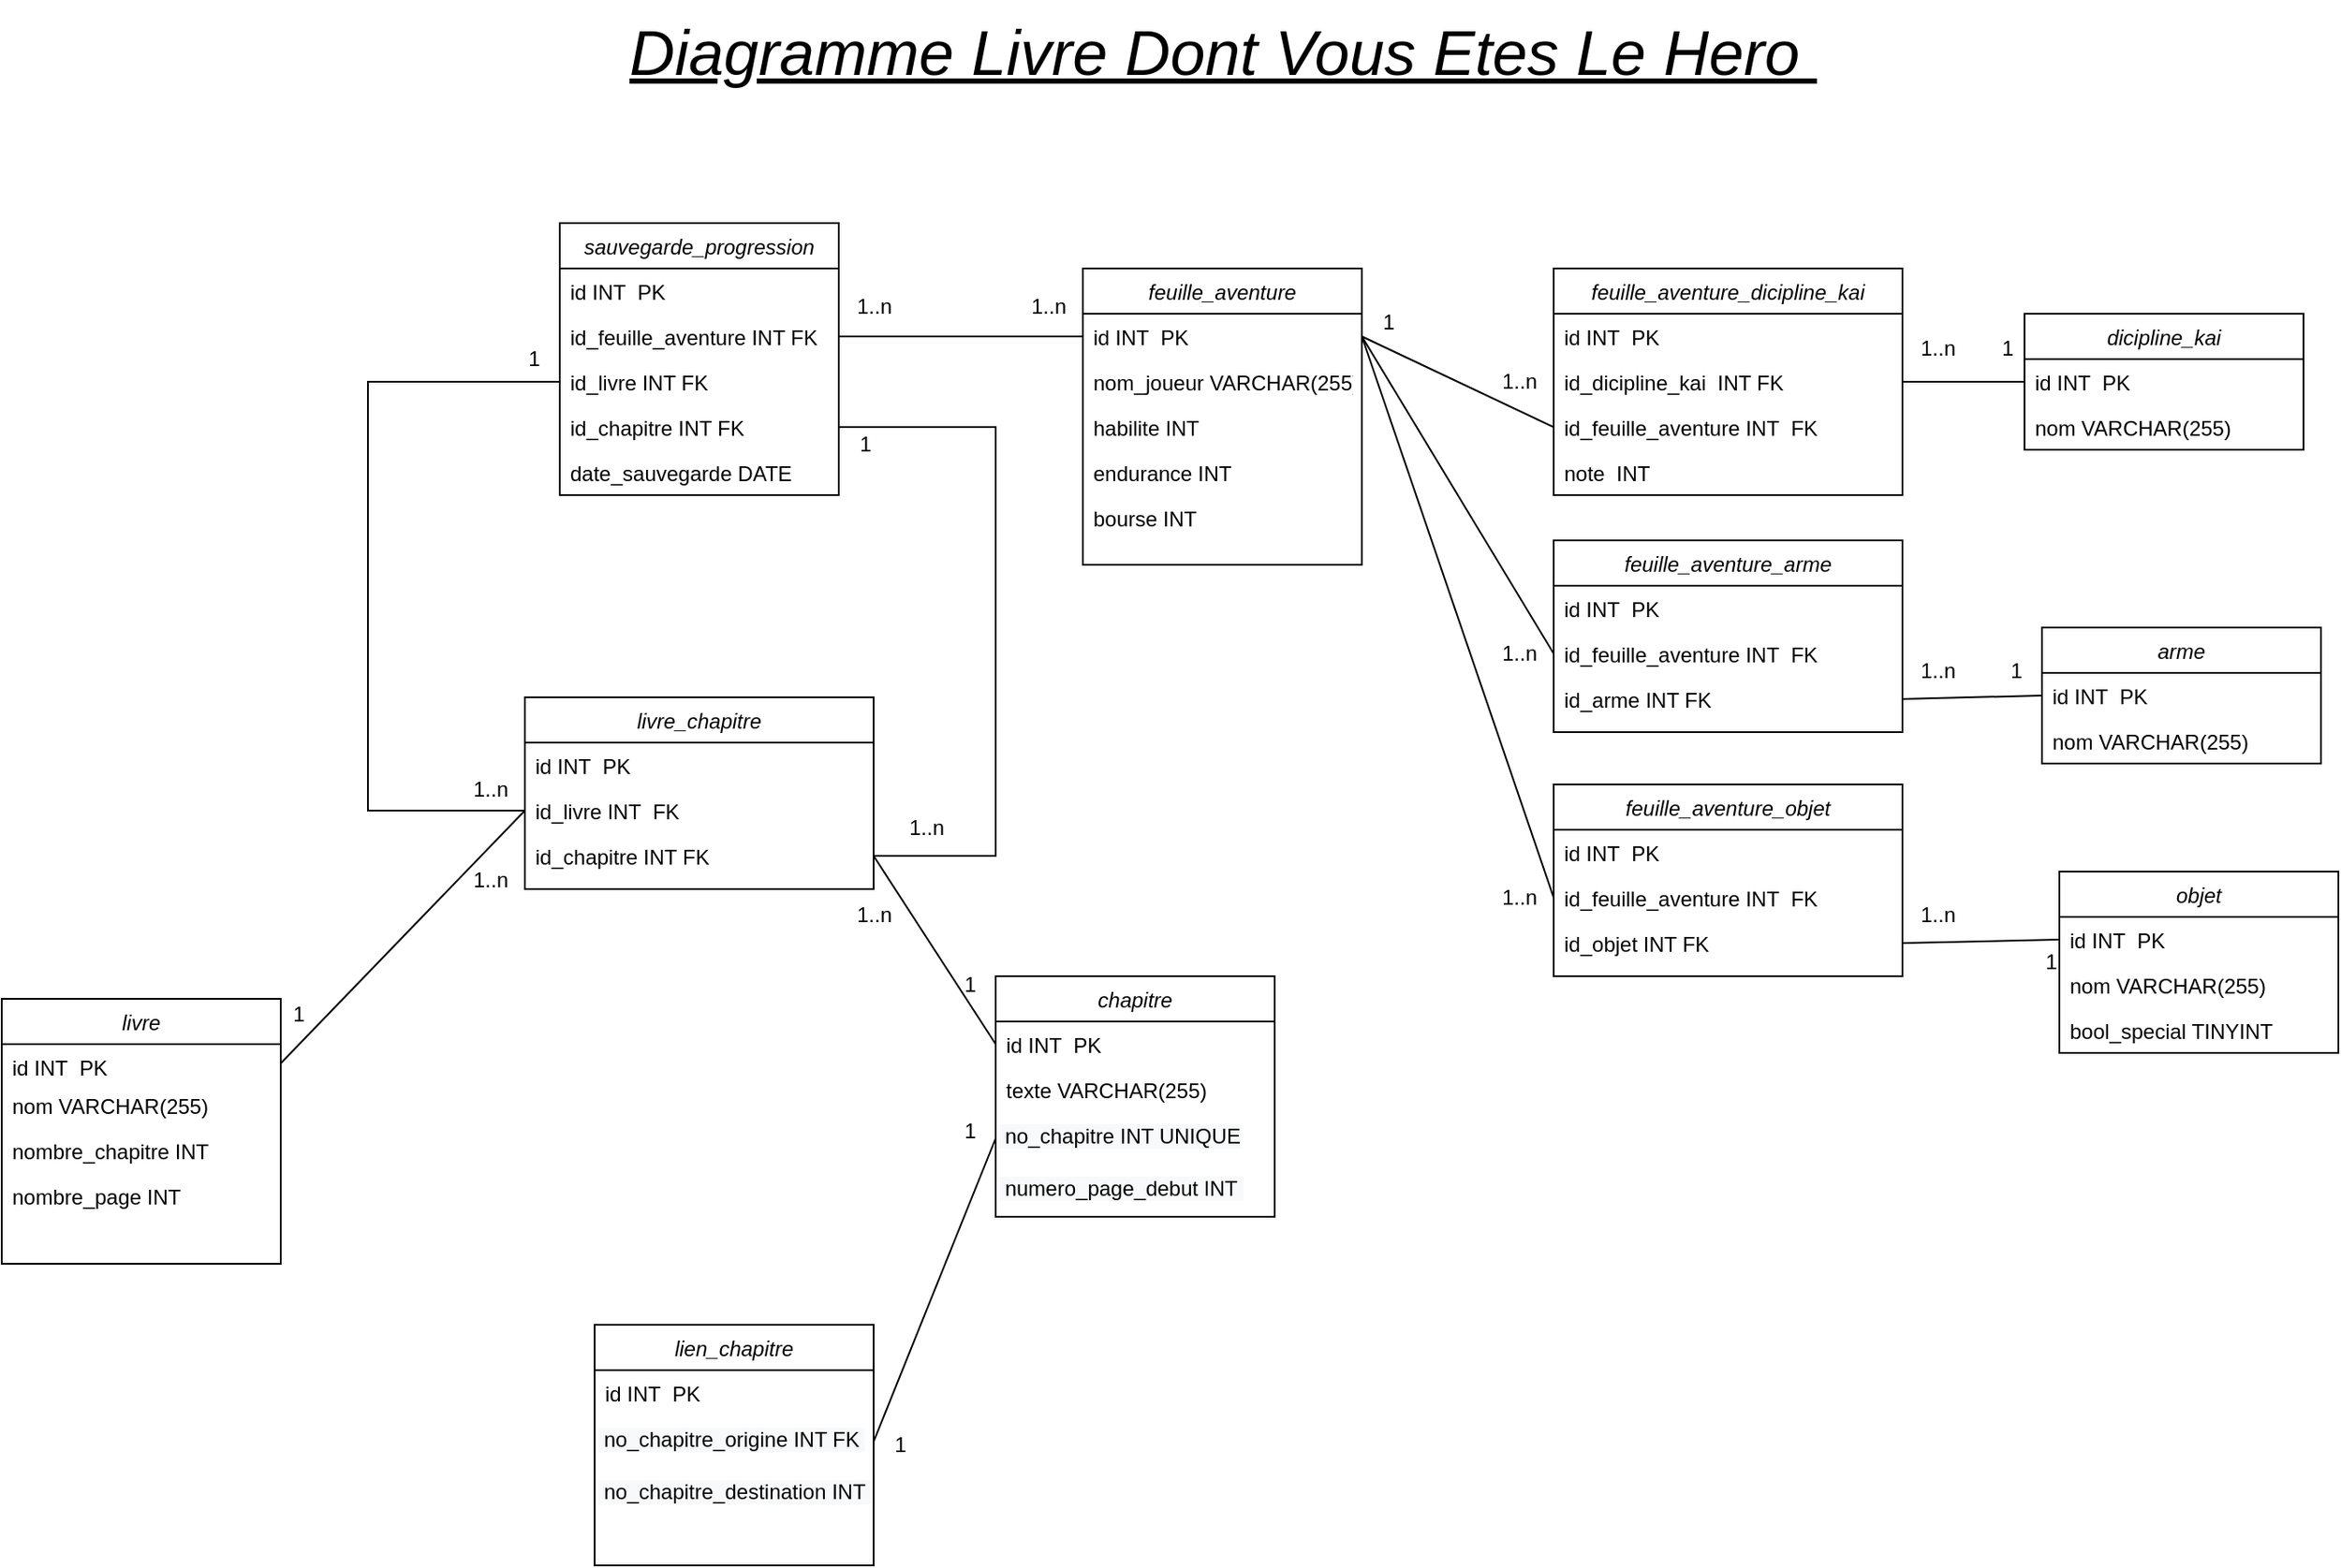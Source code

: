 <mxfile version="20.2.3" type="device"><diagram id="C5RBs43oDa-KdzZeNtuy" name="Page-1"><mxGraphModel dx="2247" dy="712" grid="1" gridSize="10" guides="1" tooltips="1" connect="1" arrows="1" fold="1" page="1" pageScale="1" pageWidth="827" pageHeight="1169" math="0" shadow="0"><root><mxCell id="WIyWlLk6GJQsqaUBKTNV-0"/><mxCell id="WIyWlLk6GJQsqaUBKTNV-1" parent="WIyWlLk6GJQsqaUBKTNV-0"/><mxCell id="zkfFHV4jXpPFQw0GAbJ--0" value="livre" style="swimlane;fontStyle=2;align=center;verticalAlign=top;childLayout=stackLayout;horizontal=1;startSize=26;horizontalStack=0;resizeParent=1;resizeLast=0;collapsible=1;marginBottom=0;rounded=0;shadow=0;strokeWidth=1;" parent="WIyWlLk6GJQsqaUBKTNV-1" vertex="1"><mxGeometry x="-610" y="713" width="160" height="152" as="geometry"><mxRectangle x="230" y="140" width="160" height="26" as="alternateBounds"/></mxGeometry></mxCell><mxCell id="ja8n_a0_8GGIzuxEmzxF-15" value="id INT  PK " style="text;align=left;verticalAlign=top;spacingLeft=4;spacingRight=4;overflow=hidden;rotatable=0;points=[[0,0.5],[1,0.5]];portConstraint=eastwest;" parent="zkfFHV4jXpPFQw0GAbJ--0" vertex="1"><mxGeometry y="26" width="160" height="22" as="geometry"/></mxCell><mxCell id="ja8n_a0_8GGIzuxEmzxF-9" value="nom VARCHAR(255)" style="text;align=left;verticalAlign=top;spacingLeft=4;spacingRight=4;overflow=hidden;rotatable=0;points=[[0,0.5],[1,0.5]];portConstraint=eastwest;" parent="zkfFHV4jXpPFQw0GAbJ--0" vertex="1"><mxGeometry y="48" width="160" height="26" as="geometry"/></mxCell><mxCell id="ja8n_a0_8GGIzuxEmzxF-13" value="nombre_chapitre INT" style="text;align=left;verticalAlign=top;spacingLeft=4;spacingRight=4;overflow=hidden;rotatable=0;points=[[0,0.5],[1,0.5]];portConstraint=eastwest;" parent="zkfFHV4jXpPFQw0GAbJ--0" vertex="1"><mxGeometry y="74" width="160" height="26" as="geometry"/></mxCell><mxCell id="YFA4dCQf4N8NySnR1VnG-28" value="nombre_page INT" style="text;align=left;verticalAlign=top;spacingLeft=4;spacingRight=4;overflow=hidden;rotatable=0;points=[[0,0.5],[1,0.5]];portConstraint=eastwest;" parent="zkfFHV4jXpPFQw0GAbJ--0" vertex="1"><mxGeometry y="100" width="160" height="26" as="geometry"/></mxCell><mxCell id="zkfFHV4jXpPFQw0GAbJ--6" value="feuille_aventure" style="swimlane;fontStyle=2;align=center;verticalAlign=top;childLayout=stackLayout;horizontal=1;startSize=26;horizontalStack=0;resizeParent=1;resizeLast=0;collapsible=1;marginBottom=0;rounded=0;shadow=0;strokeWidth=1;" parent="WIyWlLk6GJQsqaUBKTNV-1" vertex="1"><mxGeometry x="10" y="294" width="160" height="170" as="geometry"><mxRectangle x="130" y="380" width="160" height="26" as="alternateBounds"/></mxGeometry></mxCell><mxCell id="ja8n_a0_8GGIzuxEmzxF-17" value="id INT  PK " style="text;align=left;verticalAlign=top;spacingLeft=4;spacingRight=4;overflow=hidden;rotatable=0;points=[[0,0.5],[1,0.5]];portConstraint=eastwest;" parent="zkfFHV4jXpPFQw0GAbJ--6" vertex="1"><mxGeometry y="26" width="160" height="26" as="geometry"/></mxCell><mxCell id="ja8n_a0_8GGIzuxEmzxF-14" value="nom_joueur VARCHAR(255)" style="text;align=left;verticalAlign=top;spacingLeft=4;spacingRight=4;overflow=hidden;rotatable=0;points=[[0,0.5],[1,0.5]];portConstraint=eastwest;" parent="zkfFHV4jXpPFQw0GAbJ--6" vertex="1"><mxGeometry y="52" width="160" height="26" as="geometry"/></mxCell><mxCell id="YFA4dCQf4N8NySnR1VnG-3" value="habilite INT" style="text;align=left;verticalAlign=top;spacingLeft=4;spacingRight=4;overflow=hidden;rotatable=0;points=[[0,0.5],[1,0.5]];portConstraint=eastwest;" parent="zkfFHV4jXpPFQw0GAbJ--6" vertex="1"><mxGeometry y="78" width="160" height="26" as="geometry"/></mxCell><mxCell id="YFA4dCQf4N8NySnR1VnG-4" value="endurance INT" style="text;align=left;verticalAlign=top;spacingLeft=4;spacingRight=4;overflow=hidden;rotatable=0;points=[[0,0.5],[1,0.5]];portConstraint=eastwest;" parent="zkfFHV4jXpPFQw0GAbJ--6" vertex="1"><mxGeometry y="104" width="160" height="26" as="geometry"/></mxCell><mxCell id="YFA4dCQf4N8NySnR1VnG-2" value="bourse INT" style="text;align=left;verticalAlign=top;spacingLeft=4;spacingRight=4;overflow=hidden;rotatable=0;points=[[0,0.5],[1,0.5]];portConstraint=eastwest;" parent="zkfFHV4jXpPFQw0GAbJ--6" vertex="1"><mxGeometry y="130" width="160" height="26" as="geometry"/></mxCell><mxCell id="zkfFHV4jXpPFQw0GAbJ--13" value="dicipline_kai" style="swimlane;fontStyle=2;align=center;verticalAlign=top;childLayout=stackLayout;horizontal=1;startSize=26;horizontalStack=0;resizeParent=1;resizeLast=0;collapsible=1;marginBottom=0;rounded=0;shadow=0;strokeWidth=1;" parent="WIyWlLk6GJQsqaUBKTNV-1" vertex="1"><mxGeometry x="550" y="320" width="160" height="78" as="geometry"><mxRectangle x="340" y="380" width="170" height="26" as="alternateBounds"/></mxGeometry></mxCell><mxCell id="ja8n_a0_8GGIzuxEmzxF-18" value="id INT  PK " style="text;align=left;verticalAlign=top;spacingLeft=4;spacingRight=4;overflow=hidden;rotatable=0;points=[[0,0.5],[1,0.5]];portConstraint=eastwest;" parent="zkfFHV4jXpPFQw0GAbJ--13" vertex="1"><mxGeometry y="26" width="160" height="26" as="geometry"/></mxCell><mxCell id="ja8n_a0_8GGIzuxEmzxF-11" value="nom VARCHAR(255)" style="text;align=left;verticalAlign=top;spacingLeft=4;spacingRight=4;overflow=hidden;rotatable=0;points=[[0,0.5],[1,0.5]];portConstraint=eastwest;" parent="zkfFHV4jXpPFQw0GAbJ--13" vertex="1"><mxGeometry y="52" width="160" height="26" as="geometry"/></mxCell><mxCell id="zkfFHV4jXpPFQw0GAbJ--17" value="chapitre" style="swimlane;fontStyle=2;align=center;verticalAlign=top;childLayout=stackLayout;horizontal=1;startSize=26;horizontalStack=0;resizeParent=1;resizeLast=0;collapsible=1;marginBottom=0;rounded=0;shadow=0;strokeWidth=1;" parent="WIyWlLk6GJQsqaUBKTNV-1" vertex="1"><mxGeometry x="-40" y="700" width="160" height="138" as="geometry"><mxRectangle x="550" y="140" width="160" height="26" as="alternateBounds"/></mxGeometry></mxCell><mxCell id="ja8n_a0_8GGIzuxEmzxF-16" value="id INT  PK " style="text;align=left;verticalAlign=top;spacingLeft=4;spacingRight=4;overflow=hidden;rotatable=0;points=[[0,0.5],[1,0.5]];portConstraint=eastwest;" parent="zkfFHV4jXpPFQw0GAbJ--17" vertex="1"><mxGeometry y="26" width="160" height="26" as="geometry"/></mxCell><mxCell id="ja8n_a0_8GGIzuxEmzxF-10" value="texte VARCHAR(255)" style="text;align=left;verticalAlign=top;spacingLeft=4;spacingRight=4;overflow=hidden;rotatable=0;points=[[0,0.5],[1,0.5]];portConstraint=eastwest;" parent="zkfFHV4jXpPFQw0GAbJ--17" vertex="1"><mxGeometry y="52" width="160" height="26" as="geometry"/></mxCell><mxCell id="YFA4dCQf4N8NySnR1VnG-37" value="&lt;span style=&quot;color: rgb(0 , 0 , 0) ; font-family: &amp;quot;helvetica&amp;quot; ; font-size: 12px ; font-style: normal ; font-weight: 400 ; letter-spacing: normal ; text-align: left ; text-indent: 0px ; text-transform: none ; word-spacing: 0px ; background-color: rgb(248 , 249 , 250) ; display: inline ; float: none&quot;&gt;&amp;nbsp;no_chapitre INT UNIQUE&lt;/span&gt;" style="text;whiteSpace=wrap;html=1;" parent="zkfFHV4jXpPFQw0GAbJ--17" vertex="1"><mxGeometry y="78" width="160" height="30" as="geometry"/></mxCell><mxCell id="YFA4dCQf4N8NySnR1VnG-35" value="&lt;span style=&quot;color: rgb(0 , 0 , 0) ; font-family: &amp;#34;helvetica&amp;#34; ; font-size: 12px ; font-style: normal ; font-weight: 400 ; letter-spacing: normal ; text-align: left ; text-indent: 0px ; text-transform: none ; word-spacing: 0px ; background-color: rgb(248 , 249 , 250) ; display: inline ; float: none&quot;&gt;&amp;nbsp;numero_page_debut INT&amp;nbsp;&lt;/span&gt;" style="text;whiteSpace=wrap;html=1;" parent="zkfFHV4jXpPFQw0GAbJ--17" vertex="1"><mxGeometry y="108" width="160" height="30" as="geometry"/></mxCell><mxCell id="ja8n_a0_8GGIzuxEmzxF-0" value="arme" style="swimlane;fontStyle=2;align=center;verticalAlign=top;childLayout=stackLayout;horizontal=1;startSize=26;horizontalStack=0;resizeParent=1;resizeLast=0;collapsible=1;marginBottom=0;rounded=0;shadow=0;strokeWidth=1;" parent="WIyWlLk6GJQsqaUBKTNV-1" vertex="1"><mxGeometry x="560" y="500" width="160" height="78" as="geometry"><mxRectangle x="340" y="380" width="170" height="26" as="alternateBounds"/></mxGeometry></mxCell><mxCell id="ja8n_a0_8GGIzuxEmzxF-19" value="id INT  PK " style="text;align=left;verticalAlign=top;spacingLeft=4;spacingRight=4;overflow=hidden;rotatable=0;points=[[0,0.5],[1,0.5]];portConstraint=eastwest;" parent="ja8n_a0_8GGIzuxEmzxF-0" vertex="1"><mxGeometry y="26" width="160" height="26" as="geometry"/></mxCell><mxCell id="ja8n_a0_8GGIzuxEmzxF-12" value="nom VARCHAR(255)" style="text;align=left;verticalAlign=top;spacingLeft=4;spacingRight=4;overflow=hidden;rotatable=0;points=[[0,0.5],[1,0.5]];portConstraint=eastwest;" parent="ja8n_a0_8GGIzuxEmzxF-0" vertex="1"><mxGeometry y="52" width="160" height="26" as="geometry"/></mxCell><mxCell id="ja8n_a0_8GGIzuxEmzxF-3" value="sauvegarde_progression" style="swimlane;fontStyle=2;align=center;verticalAlign=top;childLayout=stackLayout;horizontal=1;startSize=26;horizontalStack=0;resizeParent=1;resizeLast=0;collapsible=1;marginBottom=0;rounded=0;shadow=0;strokeWidth=1;" parent="WIyWlLk6GJQsqaUBKTNV-1" vertex="1"><mxGeometry x="-290" y="268" width="160" height="156" as="geometry"><mxRectangle x="130" y="380" width="160" height="26" as="alternateBounds"/></mxGeometry></mxCell><mxCell id="YFA4dCQf4N8NySnR1VnG-29" value="id INT  PK " style="text;align=left;verticalAlign=top;spacingLeft=4;spacingRight=4;overflow=hidden;rotatable=0;points=[[0,0.5],[1,0.5]];portConstraint=eastwest;" parent="ja8n_a0_8GGIzuxEmzxF-3" vertex="1"><mxGeometry y="26" width="160" height="26" as="geometry"/></mxCell><mxCell id="YFA4dCQf4N8NySnR1VnG-30" value="id_feuille_aventure INT FK " style="text;align=left;verticalAlign=top;spacingLeft=4;spacingRight=4;overflow=hidden;rotatable=0;points=[[0,0.5],[1,0.5]];portConstraint=eastwest;" parent="ja8n_a0_8GGIzuxEmzxF-3" vertex="1"><mxGeometry y="52" width="160" height="26" as="geometry"/></mxCell><mxCell id="YFA4dCQf4N8NySnR1VnG-32" value="id_livre INT FK " style="text;align=left;verticalAlign=top;spacingLeft=4;spacingRight=4;overflow=hidden;rotatable=0;points=[[0,0.5],[1,0.5]];portConstraint=eastwest;" parent="ja8n_a0_8GGIzuxEmzxF-3" vertex="1"><mxGeometry y="78" width="160" height="26" as="geometry"/></mxCell><mxCell id="YFA4dCQf4N8NySnR1VnG-33" value="id_chapitre INT FK " style="text;align=left;verticalAlign=top;spacingLeft=4;spacingRight=4;overflow=hidden;rotatable=0;points=[[0,0.5],[1,0.5]];portConstraint=eastwest;" parent="ja8n_a0_8GGIzuxEmzxF-3" vertex="1"><mxGeometry y="104" width="160" height="26" as="geometry"/></mxCell><mxCell id="YFA4dCQf4N8NySnR1VnG-31" value="date_sauvegarde DATE " style="text;align=left;verticalAlign=top;spacingLeft=4;spacingRight=4;overflow=hidden;rotatable=0;points=[[0,0.5],[1,0.5]];portConstraint=eastwest;" parent="ja8n_a0_8GGIzuxEmzxF-3" vertex="1"><mxGeometry y="130" width="160" height="26" as="geometry"/></mxCell><mxCell id="YFA4dCQf4N8NySnR1VnG-5" value="feuille_aventure_dicipline_kai" style="swimlane;fontStyle=2;align=center;verticalAlign=top;childLayout=stackLayout;horizontal=1;startSize=26;horizontalStack=0;resizeParent=1;resizeLast=0;collapsible=1;marginBottom=0;rounded=0;shadow=0;strokeWidth=1;" parent="WIyWlLk6GJQsqaUBKTNV-1" vertex="1"><mxGeometry x="280" y="294" width="200" height="130" as="geometry"><mxRectangle x="130" y="380" width="160" height="26" as="alternateBounds"/></mxGeometry></mxCell><mxCell id="YFA4dCQf4N8NySnR1VnG-6" value="id INT  PK " style="text;align=left;verticalAlign=top;spacingLeft=4;spacingRight=4;overflow=hidden;rotatable=0;points=[[0,0.5],[1,0.5]];portConstraint=eastwest;" parent="YFA4dCQf4N8NySnR1VnG-5" vertex="1"><mxGeometry y="26" width="200" height="26" as="geometry"/></mxCell><mxCell id="YFA4dCQf4N8NySnR1VnG-8" value="id_dicipline_kai  INT FK " style="text;align=left;verticalAlign=top;spacingLeft=4;spacingRight=4;overflow=hidden;rotatable=0;points=[[0,0.5],[1,0.5]];portConstraint=eastwest;" parent="YFA4dCQf4N8NySnR1VnG-5" vertex="1"><mxGeometry y="52" width="200" height="26" as="geometry"/></mxCell><mxCell id="YFA4dCQf4N8NySnR1VnG-7" value="id_feuille_aventure INT  FK " style="text;align=left;verticalAlign=top;spacingLeft=4;spacingRight=4;overflow=hidden;rotatable=0;points=[[0,0.5],[1,0.5]];portConstraint=eastwest;" parent="YFA4dCQf4N8NySnR1VnG-5" vertex="1"><mxGeometry y="78" width="200" height="26" as="geometry"/></mxCell><mxCell id="YFA4dCQf4N8NySnR1VnG-49" value="note  INT " style="text;align=left;verticalAlign=top;spacingLeft=4;spacingRight=4;overflow=hidden;rotatable=0;points=[[0,0.5],[1,0.5]];portConstraint=eastwest;" parent="YFA4dCQf4N8NySnR1VnG-5" vertex="1"><mxGeometry y="104" width="200" height="26" as="geometry"/></mxCell><mxCell id="YFA4dCQf4N8NySnR1VnG-9" value="feuille_aventure_arme" style="swimlane;fontStyle=2;align=center;verticalAlign=top;childLayout=stackLayout;horizontal=1;startSize=26;horizontalStack=0;resizeParent=1;resizeLast=0;collapsible=1;marginBottom=0;rounded=0;shadow=0;strokeWidth=1;" parent="WIyWlLk6GJQsqaUBKTNV-1" vertex="1"><mxGeometry x="280" y="450" width="200" height="110" as="geometry"><mxRectangle x="130" y="380" width="160" height="26" as="alternateBounds"/></mxGeometry></mxCell><mxCell id="YFA4dCQf4N8NySnR1VnG-10" value="id INT  PK " style="text;align=left;verticalAlign=top;spacingLeft=4;spacingRight=4;overflow=hidden;rotatable=0;points=[[0,0.5],[1,0.5]];portConstraint=eastwest;" parent="YFA4dCQf4N8NySnR1VnG-9" vertex="1"><mxGeometry y="26" width="200" height="26" as="geometry"/></mxCell><mxCell id="YFA4dCQf4N8NySnR1VnG-11" value="id_feuille_aventure INT  FK " style="text;align=left;verticalAlign=top;spacingLeft=4;spacingRight=4;overflow=hidden;rotatable=0;points=[[0,0.5],[1,0.5]];portConstraint=eastwest;" parent="YFA4dCQf4N8NySnR1VnG-9" vertex="1"><mxGeometry y="52" width="200" height="26" as="geometry"/></mxCell><mxCell id="YFA4dCQf4N8NySnR1VnG-12" value="id_arme INT FK " style="text;align=left;verticalAlign=top;spacingLeft=4;spacingRight=4;overflow=hidden;rotatable=0;points=[[0,0.5],[1,0.5]];portConstraint=eastwest;" parent="YFA4dCQf4N8NySnR1VnG-9" vertex="1"><mxGeometry y="78" width="200" height="26" as="geometry"/></mxCell><mxCell id="YFA4dCQf4N8NySnR1VnG-14" value="feuille_aventure_objet" style="swimlane;fontStyle=2;align=center;verticalAlign=top;childLayout=stackLayout;horizontal=1;startSize=26;horizontalStack=0;resizeParent=1;resizeLast=0;collapsible=1;marginBottom=0;rounded=0;shadow=0;strokeWidth=1;" parent="WIyWlLk6GJQsqaUBKTNV-1" vertex="1"><mxGeometry x="280" y="590" width="200" height="110" as="geometry"><mxRectangle x="130" y="380" width="160" height="26" as="alternateBounds"/></mxGeometry></mxCell><mxCell id="YFA4dCQf4N8NySnR1VnG-15" value="id INT  PK " style="text;align=left;verticalAlign=top;spacingLeft=4;spacingRight=4;overflow=hidden;rotatable=0;points=[[0,0.5],[1,0.5]];portConstraint=eastwest;" parent="YFA4dCQf4N8NySnR1VnG-14" vertex="1"><mxGeometry y="26" width="200" height="26" as="geometry"/></mxCell><mxCell id="YFA4dCQf4N8NySnR1VnG-16" value="id_feuille_aventure INT  FK " style="text;align=left;verticalAlign=top;spacingLeft=4;spacingRight=4;overflow=hidden;rotatable=0;points=[[0,0.5],[1,0.5]];portConstraint=eastwest;" parent="YFA4dCQf4N8NySnR1VnG-14" vertex="1"><mxGeometry y="52" width="200" height="26" as="geometry"/></mxCell><mxCell id="YFA4dCQf4N8NySnR1VnG-17" value="id_objet INT FK " style="text;align=left;verticalAlign=top;spacingLeft=4;spacingRight=4;overflow=hidden;rotatable=0;points=[[0,0.5],[1,0.5]];portConstraint=eastwest;" parent="YFA4dCQf4N8NySnR1VnG-14" vertex="1"><mxGeometry y="78" width="200" height="26" as="geometry"/></mxCell><mxCell id="YFA4dCQf4N8NySnR1VnG-18" value="objet" style="swimlane;fontStyle=2;align=center;verticalAlign=top;childLayout=stackLayout;horizontal=1;startSize=26;horizontalStack=0;resizeParent=1;resizeLast=0;collapsible=1;marginBottom=0;rounded=0;shadow=0;strokeWidth=1;" parent="WIyWlLk6GJQsqaUBKTNV-1" vertex="1"><mxGeometry x="570" y="640" width="160" height="104" as="geometry"><mxRectangle x="340" y="380" width="170" height="26" as="alternateBounds"/></mxGeometry></mxCell><mxCell id="YFA4dCQf4N8NySnR1VnG-19" value="id INT  PK " style="text;align=left;verticalAlign=top;spacingLeft=4;spacingRight=4;overflow=hidden;rotatable=0;points=[[0,0.5],[1,0.5]];portConstraint=eastwest;" parent="YFA4dCQf4N8NySnR1VnG-18" vertex="1"><mxGeometry y="26" width="160" height="26" as="geometry"/></mxCell><mxCell id="YFA4dCQf4N8NySnR1VnG-20" value="nom VARCHAR(255)" style="text;align=left;verticalAlign=top;spacingLeft=4;spacingRight=4;overflow=hidden;rotatable=0;points=[[0,0.5],[1,0.5]];portConstraint=eastwest;" parent="YFA4dCQf4N8NySnR1VnG-18" vertex="1"><mxGeometry y="52" width="160" height="26" as="geometry"/></mxCell><mxCell id="YFA4dCQf4N8NySnR1VnG-50" value="bool_special TINYINT" style="text;align=left;verticalAlign=top;spacingLeft=4;spacingRight=4;overflow=hidden;rotatable=0;points=[[0,0.5],[1,0.5]];portConstraint=eastwest;" parent="YFA4dCQf4N8NySnR1VnG-18" vertex="1"><mxGeometry y="78" width="160" height="26" as="geometry"/></mxCell><mxCell id="YFA4dCQf4N8NySnR1VnG-40" value="livre_chapitre" style="swimlane;fontStyle=2;align=center;verticalAlign=top;childLayout=stackLayout;horizontal=1;startSize=26;horizontalStack=0;resizeParent=1;resizeLast=0;collapsible=1;marginBottom=0;rounded=0;shadow=0;strokeWidth=1;" parent="WIyWlLk6GJQsqaUBKTNV-1" vertex="1"><mxGeometry x="-310" y="540" width="200" height="110" as="geometry"><mxRectangle x="130" y="380" width="160" height="26" as="alternateBounds"/></mxGeometry></mxCell><mxCell id="YFA4dCQf4N8NySnR1VnG-41" value="id INT  PK " style="text;align=left;verticalAlign=top;spacingLeft=4;spacingRight=4;overflow=hidden;rotatable=0;points=[[0,0.5],[1,0.5]];portConstraint=eastwest;" parent="YFA4dCQf4N8NySnR1VnG-40" vertex="1"><mxGeometry y="26" width="200" height="26" as="geometry"/></mxCell><mxCell id="YFA4dCQf4N8NySnR1VnG-42" value="id_livre INT  FK " style="text;align=left;verticalAlign=top;spacingLeft=4;spacingRight=4;overflow=hidden;rotatable=0;points=[[0,0.5],[1,0.5]];portConstraint=eastwest;" parent="YFA4dCQf4N8NySnR1VnG-40" vertex="1"><mxGeometry y="52" width="200" height="26" as="geometry"/></mxCell><mxCell id="YFA4dCQf4N8NySnR1VnG-43" value="id_chapitre INT FK " style="text;align=left;verticalAlign=top;spacingLeft=4;spacingRight=4;overflow=hidden;rotatable=0;points=[[0,0.5],[1,0.5]];portConstraint=eastwest;" parent="YFA4dCQf4N8NySnR1VnG-40" vertex="1"><mxGeometry y="78" width="200" height="26" as="geometry"/></mxCell><mxCell id="U4mjtrYYAgdHMD1yKcZ8-0" value="lien_chapitre" style="swimlane;fontStyle=2;align=center;verticalAlign=top;childLayout=stackLayout;horizontal=1;startSize=26;horizontalStack=0;resizeParent=1;resizeLast=0;collapsible=1;marginBottom=0;rounded=0;shadow=0;strokeWidth=1;" parent="WIyWlLk6GJQsqaUBKTNV-1" vertex="1"><mxGeometry x="-270" y="900" width="160" height="138" as="geometry"><mxRectangle x="550" y="140" width="160" height="26" as="alternateBounds"/></mxGeometry></mxCell><mxCell id="U4mjtrYYAgdHMD1yKcZ8-1" value="id INT  PK " style="text;align=left;verticalAlign=top;spacingLeft=4;spacingRight=4;overflow=hidden;rotatable=0;points=[[0,0.5],[1,0.5]];portConstraint=eastwest;" parent="U4mjtrYYAgdHMD1yKcZ8-0" vertex="1"><mxGeometry y="26" width="160" height="26" as="geometry"/></mxCell><mxCell id="U4mjtrYYAgdHMD1yKcZ8-3" value="&lt;span style=&quot;color: rgb(0 , 0 , 0) ; font-family: &amp;quot;helvetica&amp;quot; ; font-size: 12px ; font-style: normal ; font-weight: 400 ; letter-spacing: normal ; text-align: left ; text-indent: 0px ; text-transform: none ; word-spacing: 0px ; background-color: rgb(248 , 249 , 250) ; display: inline ; float: none&quot;&gt;&amp;nbsp;no_chapitre_origine INT FK&amp;nbsp;&lt;/span&gt;" style="text;whiteSpace=wrap;html=1;" parent="U4mjtrYYAgdHMD1yKcZ8-0" vertex="1"><mxGeometry y="52" width="160" height="30" as="geometry"/></mxCell><mxCell id="U4mjtrYYAgdHMD1yKcZ8-4" value="&lt;span style=&quot;color: rgb(0 , 0 , 0) ; font-family: &amp;quot;helvetica&amp;quot; ; font-size: 12px ; font-style: normal ; font-weight: 400 ; letter-spacing: normal ; text-align: left ; text-indent: 0px ; text-transform: none ; word-spacing: 0px ; background-color: rgb(248 , 249 , 250) ; display: inline ; float: none&quot;&gt;&amp;nbsp;no_chapitre_destination INT&amp;nbsp;&lt;/span&gt;" style="text;whiteSpace=wrap;html=1;" parent="U4mjtrYYAgdHMD1yKcZ8-0" vertex="1"><mxGeometry y="82" width="160" height="30" as="geometry"/></mxCell><mxCell id="U4mjtrYYAgdHMD1yKcZ8-6" value="1" style="text;html=1;align=center;verticalAlign=middle;resizable=0;points=[];autosize=1;strokeColor=none;fillColor=none;" parent="WIyWlLk6GJQsqaUBKTNV-1" vertex="1"><mxGeometry x="-455" y="707" width="30" height="30" as="geometry"/></mxCell><mxCell id="U4mjtrYYAgdHMD1yKcZ8-7" value="1" style="text;html=1;align=center;verticalAlign=middle;resizable=0;points=[];autosize=1;strokeColor=none;fillColor=none;" parent="WIyWlLk6GJQsqaUBKTNV-1" vertex="1"><mxGeometry x="170" y="310" width="30" height="30" as="geometry"/></mxCell><mxCell id="U4mjtrYYAgdHMD1yKcZ8-8" value="1..n" style="text;html=1;align=center;verticalAlign=middle;resizable=0;points=[];autosize=1;strokeColor=none;fillColor=none;" parent="WIyWlLk6GJQsqaUBKTNV-1" vertex="1"><mxGeometry x="240" y="344" width="40" height="30" as="geometry"/></mxCell><mxCell id="U4mjtrYYAgdHMD1yKcZ8-9" value="1..n" style="text;html=1;align=center;verticalAlign=middle;resizable=0;points=[];autosize=1;strokeColor=none;fillColor=none;" parent="WIyWlLk6GJQsqaUBKTNV-1" vertex="1"><mxGeometry x="480" y="325" width="40" height="30" as="geometry"/></mxCell><mxCell id="U4mjtrYYAgdHMD1yKcZ8-10" value="1" style="text;html=1;align=center;verticalAlign=middle;resizable=0;points=[];autosize=1;strokeColor=none;fillColor=none;" parent="WIyWlLk6GJQsqaUBKTNV-1" vertex="1"><mxGeometry x="525" y="325" width="30" height="30" as="geometry"/></mxCell><mxCell id="U4mjtrYYAgdHMD1yKcZ8-11" value="1..n" style="text;html=1;align=center;verticalAlign=middle;resizable=0;points=[];autosize=1;strokeColor=none;fillColor=none;" parent="WIyWlLk6GJQsqaUBKTNV-1" vertex="1"><mxGeometry x="480" y="510" width="40" height="30" as="geometry"/></mxCell><mxCell id="U4mjtrYYAgdHMD1yKcZ8-12" value="1..n" style="text;html=1;align=center;verticalAlign=middle;resizable=0;points=[];autosize=1;strokeColor=none;fillColor=none;" parent="WIyWlLk6GJQsqaUBKTNV-1" vertex="1"><mxGeometry x="480" y="650" width="40" height="30" as="geometry"/></mxCell><mxCell id="U4mjtrYYAgdHMD1yKcZ8-13" value="1..n" style="text;html=1;align=center;verticalAlign=middle;resizable=0;points=[];autosize=1;strokeColor=none;fillColor=none;" parent="WIyWlLk6GJQsqaUBKTNV-1" vertex="1"><mxGeometry x="240" y="500" width="40" height="30" as="geometry"/></mxCell><mxCell id="U4mjtrYYAgdHMD1yKcZ8-14" value="1..n" style="text;html=1;align=center;verticalAlign=middle;resizable=0;points=[];autosize=1;strokeColor=none;fillColor=none;" parent="WIyWlLk6GJQsqaUBKTNV-1" vertex="1"><mxGeometry x="240" y="640" width="40" height="30" as="geometry"/></mxCell><mxCell id="U4mjtrYYAgdHMD1yKcZ8-15" value="1" style="text;html=1;align=center;verticalAlign=middle;resizable=0;points=[];autosize=1;strokeColor=none;fillColor=none;" parent="WIyWlLk6GJQsqaUBKTNV-1" vertex="1"><mxGeometry x="530" y="510" width="30" height="30" as="geometry"/></mxCell><mxCell id="U4mjtrYYAgdHMD1yKcZ8-16" value="1" style="text;html=1;align=center;verticalAlign=middle;resizable=0;points=[];autosize=1;strokeColor=none;fillColor=none;" parent="WIyWlLk6GJQsqaUBKTNV-1" vertex="1"><mxGeometry x="550" y="677" width="30" height="30" as="geometry"/></mxCell><mxCell id="U4mjtrYYAgdHMD1yKcZ8-17" value="1" style="text;html=1;align=center;verticalAlign=middle;resizable=0;points=[];autosize=1;strokeColor=none;fillColor=none;" parent="WIyWlLk6GJQsqaUBKTNV-1" vertex="1"><mxGeometry x="-70" y="690" width="30" height="30" as="geometry"/></mxCell><mxCell id="U4mjtrYYAgdHMD1yKcZ8-18" value="1" style="text;html=1;align=center;verticalAlign=middle;resizable=0;points=[];autosize=1;strokeColor=none;fillColor=none;" parent="WIyWlLk6GJQsqaUBKTNV-1" vertex="1"><mxGeometry x="-110" y="954" width="30" height="30" as="geometry"/></mxCell><mxCell id="U4mjtrYYAgdHMD1yKcZ8-19" value="1" style="text;html=1;align=center;verticalAlign=middle;resizable=0;points=[];autosize=1;strokeColor=none;fillColor=none;" parent="WIyWlLk6GJQsqaUBKTNV-1" vertex="1"><mxGeometry x="-70" y="774" width="30" height="30" as="geometry"/></mxCell><mxCell id="U4mjtrYYAgdHMD1yKcZ8-20" value="1..n" style="text;html=1;align=center;verticalAlign=middle;resizable=0;points=[];autosize=1;strokeColor=none;fillColor=none;" parent="WIyWlLk6GJQsqaUBKTNV-1" vertex="1"><mxGeometry x="-350" y="630" width="40" height="30" as="geometry"/></mxCell><mxCell id="U4mjtrYYAgdHMD1yKcZ8-21" value="1..n" style="text;html=1;align=center;verticalAlign=middle;resizable=0;points=[];autosize=1;strokeColor=none;fillColor=none;" parent="WIyWlLk6GJQsqaUBKTNV-1" vertex="1"><mxGeometry x="-350" y="578" width="40" height="30" as="geometry"/></mxCell><mxCell id="U4mjtrYYAgdHMD1yKcZ8-22" value="1" style="text;html=1;align=center;verticalAlign=middle;resizable=0;points=[];autosize=1;strokeColor=none;fillColor=none;" parent="WIyWlLk6GJQsqaUBKTNV-1" vertex="1"><mxGeometry x="-320" y="331" width="30" height="30" as="geometry"/></mxCell><mxCell id="U4mjtrYYAgdHMD1yKcZ8-23" value="1..n" style="text;html=1;align=center;verticalAlign=middle;resizable=0;points=[];autosize=1;strokeColor=none;fillColor=none;" parent="WIyWlLk6GJQsqaUBKTNV-1" vertex="1"><mxGeometry x="-130" y="650" width="40" height="30" as="geometry"/></mxCell><mxCell id="U4mjtrYYAgdHMD1yKcZ8-24" value="1..n" style="text;html=1;align=center;verticalAlign=middle;resizable=0;points=[];autosize=1;strokeColor=none;fillColor=none;" parent="WIyWlLk6GJQsqaUBKTNV-1" vertex="1"><mxGeometry x="-100" y="600" width="40" height="30" as="geometry"/></mxCell><mxCell id="U4mjtrYYAgdHMD1yKcZ8-25" value="1" style="text;html=1;align=center;verticalAlign=middle;resizable=0;points=[];autosize=1;strokeColor=none;fillColor=none;" parent="WIyWlLk6GJQsqaUBKTNV-1" vertex="1"><mxGeometry x="-130" y="380" width="30" height="30" as="geometry"/></mxCell><mxCell id="U4mjtrYYAgdHMD1yKcZ8-26" value="1..n" style="text;html=1;align=center;verticalAlign=middle;resizable=0;points=[];autosize=1;strokeColor=none;fillColor=none;" parent="WIyWlLk6GJQsqaUBKTNV-1" vertex="1"><mxGeometry x="-130" y="301" width="40" height="30" as="geometry"/></mxCell><mxCell id="U4mjtrYYAgdHMD1yKcZ8-27" value="1..n" style="text;html=1;align=center;verticalAlign=middle;resizable=0;points=[];autosize=1;strokeColor=none;fillColor=none;" parent="WIyWlLk6GJQsqaUBKTNV-1" vertex="1"><mxGeometry x="-30" y="301" width="40" height="30" as="geometry"/></mxCell><mxCell id="SoaFQDr4lc6QNpNoMBQK-1" value="" style="endArrow=none;html=1;rounded=0;exitX=1;exitY=0.5;exitDx=0;exitDy=0;entryX=0;entryY=0.5;entryDx=0;entryDy=0;" parent="WIyWlLk6GJQsqaUBKTNV-1" source="U4mjtrYYAgdHMD1yKcZ8-3" target="YFA4dCQf4N8NySnR1VnG-37" edge="1"><mxGeometry width="50" height="50" relative="1" as="geometry"><mxPoint x="130" y="710" as="sourcePoint"/><mxPoint x="180" y="660" as="targetPoint"/></mxGeometry></mxCell><mxCell id="SoaFQDr4lc6QNpNoMBQK-2" value="" style="endArrow=none;html=1;rounded=0;exitX=1;exitY=0.5;exitDx=0;exitDy=0;entryX=0;entryY=0.5;entryDx=0;entryDy=0;" parent="WIyWlLk6GJQsqaUBKTNV-1" source="ja8n_a0_8GGIzuxEmzxF-15" target="YFA4dCQf4N8NySnR1VnG-42" edge="1"><mxGeometry width="50" height="50" relative="1" as="geometry"><mxPoint x="-380" y="844" as="sourcePoint"/><mxPoint x="-310" y="670" as="targetPoint"/></mxGeometry></mxCell><mxCell id="SoaFQDr4lc6QNpNoMBQK-3" value="" style="endArrow=none;html=1;rounded=0;exitX=0;exitY=0.5;exitDx=0;exitDy=0;entryX=1;entryY=0.5;entryDx=0;entryDy=0;" parent="WIyWlLk6GJQsqaUBKTNV-1" source="ja8n_a0_8GGIzuxEmzxF-16" target="YFA4dCQf4N8NySnR1VnG-43" edge="1"><mxGeometry width="50" height="50" relative="1" as="geometry"><mxPoint x="-90" y="987" as="sourcePoint"/><mxPoint x="-20" y="813" as="targetPoint"/></mxGeometry></mxCell><mxCell id="SoaFQDr4lc6QNpNoMBQK-4" value="" style="endArrow=none;html=1;rounded=0;exitX=1;exitY=0.5;exitDx=0;exitDy=0;entryX=1;entryY=0.5;entryDx=0;entryDy=0;" parent="WIyWlLk6GJQsqaUBKTNV-1" source="YFA4dCQf4N8NySnR1VnG-43" target="YFA4dCQf4N8NySnR1VnG-33" edge="1"><mxGeometry width="50" height="50" relative="1" as="geometry"><mxPoint x="-80" y="997" as="sourcePoint"/><mxPoint x="-10" y="823" as="targetPoint"/><Array as="points"><mxPoint x="-40" y="631"/><mxPoint x="-40" y="385"/></Array></mxGeometry></mxCell><mxCell id="SoaFQDr4lc6QNpNoMBQK-5" value="" style="endArrow=none;html=1;rounded=0;exitX=0;exitY=0.5;exitDx=0;exitDy=0;entryX=0;entryY=0.5;entryDx=0;entryDy=0;" parent="WIyWlLk6GJQsqaUBKTNV-1" source="YFA4dCQf4N8NySnR1VnG-42" target="YFA4dCQf4N8NySnR1VnG-32" edge="1"><mxGeometry width="50" height="50" relative="1" as="geometry"><mxPoint x="-590" y="584" as="sourcePoint"/><mxPoint x="-520" y="410" as="targetPoint"/><Array as="points"><mxPoint x="-400" y="605"/><mxPoint x="-400" y="359"/></Array></mxGeometry></mxCell><mxCell id="SoaFQDr4lc6QNpNoMBQK-6" value="" style="endArrow=none;html=1;rounded=0;exitX=0;exitY=0.5;exitDx=0;exitDy=0;entryX=1;entryY=0.5;entryDx=0;entryDy=0;" parent="WIyWlLk6GJQsqaUBKTNV-1" source="ja8n_a0_8GGIzuxEmzxF-17" target="YFA4dCQf4N8NySnR1VnG-30" edge="1"><mxGeometry width="50" height="50" relative="1" as="geometry"><mxPoint x="-60" y="1017" as="sourcePoint"/><mxPoint x="10" y="843" as="targetPoint"/></mxGeometry></mxCell><mxCell id="SoaFQDr4lc6QNpNoMBQK-7" value="" style="endArrow=none;html=1;rounded=0;exitX=1;exitY=0.5;exitDx=0;exitDy=0;entryX=0;entryY=0.5;entryDx=0;entryDy=0;" parent="WIyWlLk6GJQsqaUBKTNV-1" source="YFA4dCQf4N8NySnR1VnG-8" target="ja8n_a0_8GGIzuxEmzxF-18" edge="1"><mxGeometry width="50" height="50" relative="1" as="geometry"><mxPoint x="-50" y="1027" as="sourcePoint"/><mxPoint x="20" y="853" as="targetPoint"/></mxGeometry></mxCell><mxCell id="SoaFQDr4lc6QNpNoMBQK-8" value="" style="endArrow=none;html=1;rounded=0;exitX=0;exitY=0.5;exitDx=0;exitDy=0;entryX=1;entryY=0.5;entryDx=0;entryDy=0;" parent="WIyWlLk6GJQsqaUBKTNV-1" source="ja8n_a0_8GGIzuxEmzxF-19" target="YFA4dCQf4N8NySnR1VnG-12" edge="1"><mxGeometry width="50" height="50" relative="1" as="geometry"><mxPoint x="-40" y="1037" as="sourcePoint"/><mxPoint x="30" y="863" as="targetPoint"/></mxGeometry></mxCell><mxCell id="SoaFQDr4lc6QNpNoMBQK-9" value="" style="endArrow=none;html=1;rounded=0;exitX=1;exitY=0.5;exitDx=0;exitDy=0;entryX=0;entryY=0.5;entryDx=0;entryDy=0;" parent="WIyWlLk6GJQsqaUBKTNV-1" source="YFA4dCQf4N8NySnR1VnG-17" target="YFA4dCQf4N8NySnR1VnG-19" edge="1"><mxGeometry width="50" height="50" relative="1" as="geometry"><mxPoint x="-30" y="1047" as="sourcePoint"/><mxPoint x="40" y="873" as="targetPoint"/></mxGeometry></mxCell><mxCell id="SoaFQDr4lc6QNpNoMBQK-10" value="" style="endArrow=none;html=1;rounded=0;exitX=1;exitY=0.5;exitDx=0;exitDy=0;entryX=0;entryY=0.5;entryDx=0;entryDy=0;" parent="WIyWlLk6GJQsqaUBKTNV-1" source="ja8n_a0_8GGIzuxEmzxF-17" target="YFA4dCQf4N8NySnR1VnG-7" edge="1"><mxGeometry width="50" height="50" relative="1" as="geometry"><mxPoint x="-20" y="1057" as="sourcePoint"/><mxPoint x="50" y="883" as="targetPoint"/></mxGeometry></mxCell><mxCell id="SoaFQDr4lc6QNpNoMBQK-11" value="" style="endArrow=none;html=1;rounded=0;exitX=1;exitY=0.5;exitDx=0;exitDy=0;entryX=0;entryY=0.5;entryDx=0;entryDy=0;" parent="WIyWlLk6GJQsqaUBKTNV-1" source="ja8n_a0_8GGIzuxEmzxF-17" target="YFA4dCQf4N8NySnR1VnG-11" edge="1"><mxGeometry width="50" height="50" relative="1" as="geometry"><mxPoint x="-10" y="1067" as="sourcePoint"/><mxPoint x="60" y="893" as="targetPoint"/></mxGeometry></mxCell><mxCell id="SoaFQDr4lc6QNpNoMBQK-12" value="" style="endArrow=none;html=1;rounded=0;exitX=1;exitY=0.5;exitDx=0;exitDy=0;entryX=0;entryY=0.5;entryDx=0;entryDy=0;" parent="WIyWlLk6GJQsqaUBKTNV-1" source="ja8n_a0_8GGIzuxEmzxF-17" target="YFA4dCQf4N8NySnR1VnG-16" edge="1"><mxGeometry width="50" height="50" relative="1" as="geometry"><mxPoint y="1077" as="sourcePoint"/><mxPoint x="210" y="800" as="targetPoint"/></mxGeometry></mxCell><mxCell id="SoaFQDr4lc6QNpNoMBQK-13" value="&lt;font style=&quot;font-size: 36px;&quot;&gt;&lt;i&gt;&lt;u&gt;Diagramme Livre Dont Vous Etes Le Hero&amp;nbsp;&lt;/u&gt;&lt;/i&gt;&lt;/font&gt;" style="text;html=1;align=center;verticalAlign=middle;resizable=0;points=[];autosize=1;strokeColor=none;fillColor=none;" parent="WIyWlLk6GJQsqaUBKTNV-1" vertex="1"><mxGeometry x="-260" y="140" width="700" height="60" as="geometry"/></mxCell></root></mxGraphModel></diagram></mxfile>